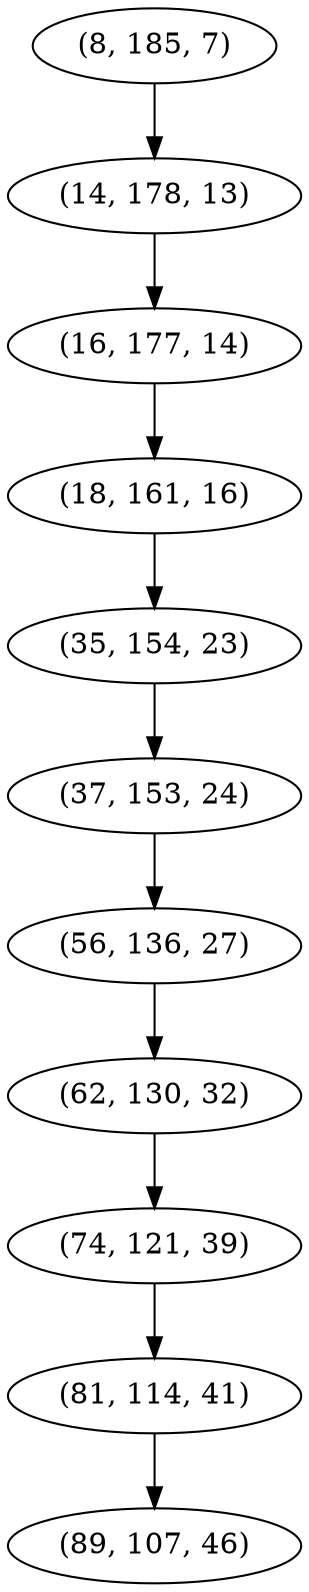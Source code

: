 digraph tree {
    "(8, 185, 7)";
    "(14, 178, 13)";
    "(16, 177, 14)";
    "(18, 161, 16)";
    "(35, 154, 23)";
    "(37, 153, 24)";
    "(56, 136, 27)";
    "(62, 130, 32)";
    "(74, 121, 39)";
    "(81, 114, 41)";
    "(89, 107, 46)";
    "(8, 185, 7)" -> "(14, 178, 13)";
    "(14, 178, 13)" -> "(16, 177, 14)";
    "(16, 177, 14)" -> "(18, 161, 16)";
    "(18, 161, 16)" -> "(35, 154, 23)";
    "(35, 154, 23)" -> "(37, 153, 24)";
    "(37, 153, 24)" -> "(56, 136, 27)";
    "(56, 136, 27)" -> "(62, 130, 32)";
    "(62, 130, 32)" -> "(74, 121, 39)";
    "(74, 121, 39)" -> "(81, 114, 41)";
    "(81, 114, 41)" -> "(89, 107, 46)";
}
